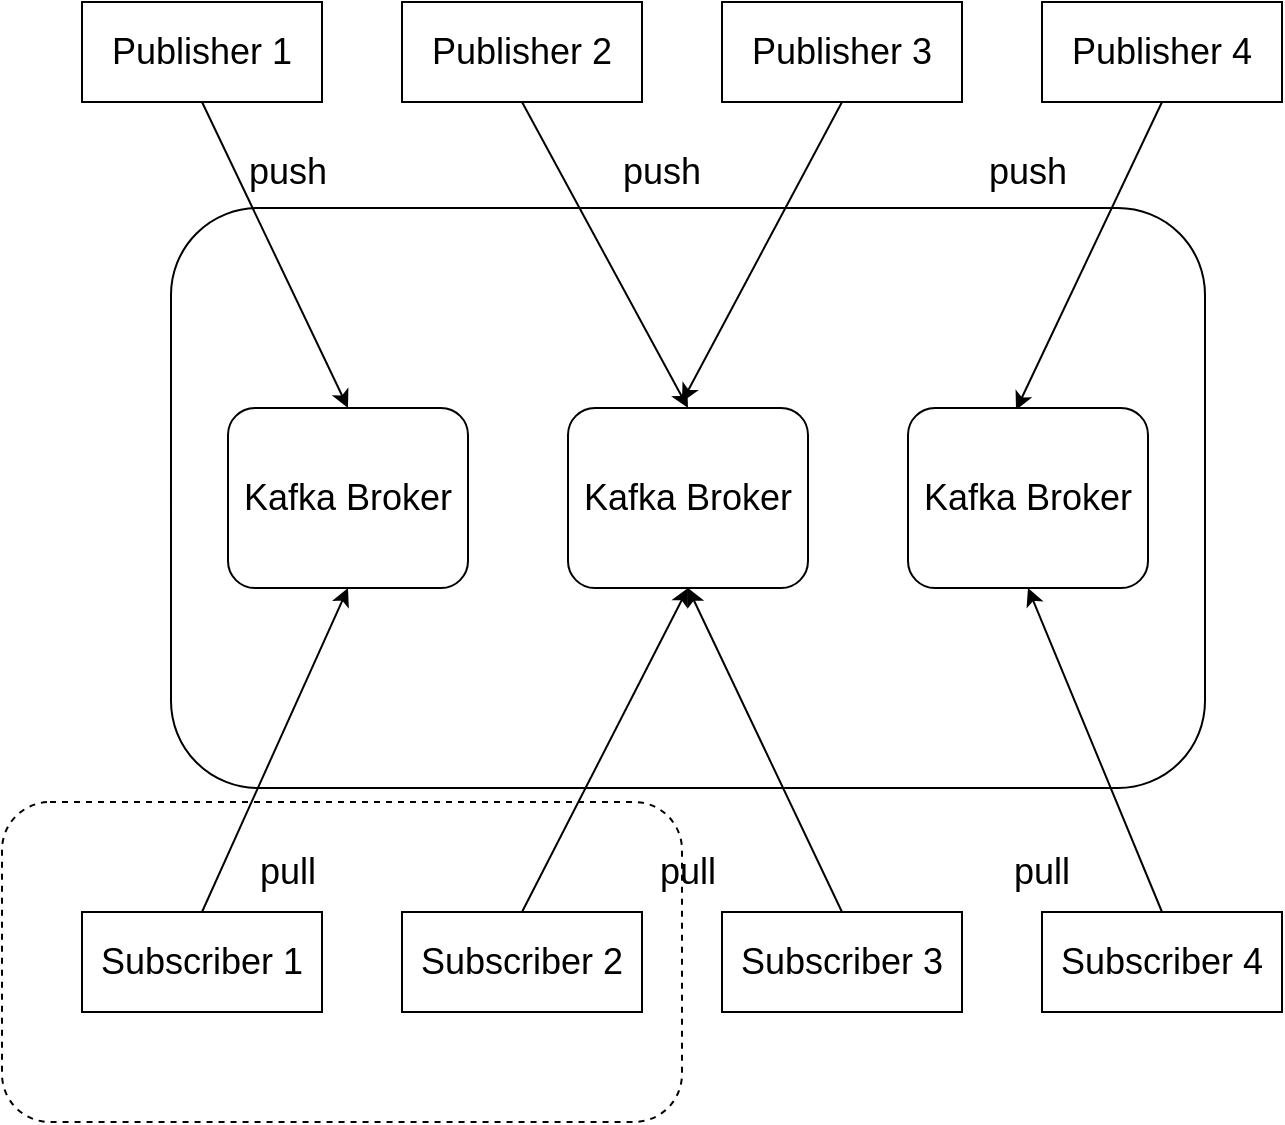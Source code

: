 <mxfile version="20.8.1" type="github">
  <diagram id="jnXlP2fREELKoyqUJuKA" name="第 1 页">
    <mxGraphModel dx="1026" dy="693" grid="1" gridSize="10" guides="1" tooltips="1" connect="1" arrows="1" fold="1" page="1" pageScale="1" pageWidth="827" pageHeight="1169" math="0" shadow="0">
      <root>
        <mxCell id="0" />
        <mxCell id="1" parent="0" />
        <mxCell id="lODuhmXB1Oiu2bwegmeS-17" value="" style="rounded=1;whiteSpace=wrap;html=1;fontSize=18;dashed=1;" vertex="1" parent="1">
          <mxGeometry x="20" y="530" width="340" height="160" as="geometry" />
        </mxCell>
        <mxCell id="lODuhmXB1Oiu2bwegmeS-11" value="" style="rounded=1;whiteSpace=wrap;html=1;fontSize=18;" vertex="1" parent="1">
          <mxGeometry x="104.5" y="233" width="517" height="290" as="geometry" />
        </mxCell>
        <mxCell id="lODuhmXB1Oiu2bwegmeS-18" style="edgeStyle=none;rounded=0;orthogonalLoop=1;jettySize=auto;html=1;exitX=0.5;exitY=1;exitDx=0;exitDy=0;entryX=0.5;entryY=0;entryDx=0;entryDy=0;fontSize=18;" edge="1" parent="1" source="lODuhmXB1Oiu2bwegmeS-1" target="lODuhmXB1Oiu2bwegmeS-5">
          <mxGeometry relative="1" as="geometry" />
        </mxCell>
        <mxCell id="lODuhmXB1Oiu2bwegmeS-1" value="Publisher 1" style="rounded=0;whiteSpace=wrap;html=1;fontSize=18;" vertex="1" parent="1">
          <mxGeometry x="60" y="130" width="120" height="50" as="geometry" />
        </mxCell>
        <mxCell id="lODuhmXB1Oiu2bwegmeS-19" style="edgeStyle=none;rounded=0;orthogonalLoop=1;jettySize=auto;html=1;exitX=0.5;exitY=1;exitDx=0;exitDy=0;entryX=0.5;entryY=0;entryDx=0;entryDy=0;fontSize=18;" edge="1" parent="1" source="lODuhmXB1Oiu2bwegmeS-2" target="lODuhmXB1Oiu2bwegmeS-6">
          <mxGeometry relative="1" as="geometry" />
        </mxCell>
        <mxCell id="lODuhmXB1Oiu2bwegmeS-2" value="Publisher 2" style="rounded=0;whiteSpace=wrap;html=1;fontSize=18;" vertex="1" parent="1">
          <mxGeometry x="220" y="130" width="120" height="50" as="geometry" />
        </mxCell>
        <mxCell id="lODuhmXB1Oiu2bwegmeS-20" style="edgeStyle=none;rounded=0;orthogonalLoop=1;jettySize=auto;html=1;exitX=0.5;exitY=1;exitDx=0;exitDy=0;fontSize=18;" edge="1" parent="1" source="lODuhmXB1Oiu2bwegmeS-3">
          <mxGeometry relative="1" as="geometry">
            <mxPoint x="360" y="330" as="targetPoint" />
          </mxGeometry>
        </mxCell>
        <mxCell id="lODuhmXB1Oiu2bwegmeS-3" value="Publisher 3" style="rounded=0;whiteSpace=wrap;html=1;fontSize=18;" vertex="1" parent="1">
          <mxGeometry x="380" y="130" width="120" height="50" as="geometry" />
        </mxCell>
        <mxCell id="lODuhmXB1Oiu2bwegmeS-21" style="edgeStyle=none;rounded=0;orthogonalLoop=1;jettySize=auto;html=1;exitX=0.5;exitY=1;exitDx=0;exitDy=0;entryX=0.45;entryY=0.011;entryDx=0;entryDy=0;entryPerimeter=0;fontSize=18;" edge="1" parent="1" source="lODuhmXB1Oiu2bwegmeS-4" target="lODuhmXB1Oiu2bwegmeS-7">
          <mxGeometry relative="1" as="geometry" />
        </mxCell>
        <mxCell id="lODuhmXB1Oiu2bwegmeS-4" value="Publisher 4" style="rounded=0;whiteSpace=wrap;html=1;fontSize=18;" vertex="1" parent="1">
          <mxGeometry x="540" y="130" width="120" height="50" as="geometry" />
        </mxCell>
        <mxCell id="lODuhmXB1Oiu2bwegmeS-5" value="Kafka Broker" style="rounded=1;whiteSpace=wrap;html=1;fontSize=18;" vertex="1" parent="1">
          <mxGeometry x="133" y="333" width="120" height="90" as="geometry" />
        </mxCell>
        <mxCell id="lODuhmXB1Oiu2bwegmeS-6" value="Kafka Broker" style="rounded=1;whiteSpace=wrap;html=1;fontSize=18;" vertex="1" parent="1">
          <mxGeometry x="303" y="333" width="120" height="90" as="geometry" />
        </mxCell>
        <mxCell id="lODuhmXB1Oiu2bwegmeS-7" value="Kafka Broker" style="rounded=1;whiteSpace=wrap;html=1;fontSize=18;" vertex="1" parent="1">
          <mxGeometry x="473" y="333" width="120" height="90" as="geometry" />
        </mxCell>
        <mxCell id="lODuhmXB1Oiu2bwegmeS-22" style="edgeStyle=none;rounded=0;orthogonalLoop=1;jettySize=auto;html=1;exitX=0.5;exitY=0;exitDx=0;exitDy=0;entryX=0.5;entryY=1;entryDx=0;entryDy=0;fontSize=18;" edge="1" parent="1" source="lODuhmXB1Oiu2bwegmeS-12" target="lODuhmXB1Oiu2bwegmeS-5">
          <mxGeometry relative="1" as="geometry" />
        </mxCell>
        <mxCell id="lODuhmXB1Oiu2bwegmeS-12" value="Subscriber 1" style="rounded=0;whiteSpace=wrap;html=1;fontSize=18;" vertex="1" parent="1">
          <mxGeometry x="60" y="585" width="120" height="50" as="geometry" />
        </mxCell>
        <mxCell id="lODuhmXB1Oiu2bwegmeS-23" style="edgeStyle=none;rounded=0;orthogonalLoop=1;jettySize=auto;html=1;exitX=0.5;exitY=0;exitDx=0;exitDy=0;entryX=0.5;entryY=1;entryDx=0;entryDy=0;fontSize=18;" edge="1" parent="1" source="lODuhmXB1Oiu2bwegmeS-13" target="lODuhmXB1Oiu2bwegmeS-6">
          <mxGeometry relative="1" as="geometry" />
        </mxCell>
        <mxCell id="lODuhmXB1Oiu2bwegmeS-13" value="Subscriber 2" style="rounded=0;whiteSpace=wrap;html=1;fontSize=18;" vertex="1" parent="1">
          <mxGeometry x="220" y="585" width="120" height="50" as="geometry" />
        </mxCell>
        <mxCell id="lODuhmXB1Oiu2bwegmeS-25" style="edgeStyle=none;rounded=0;orthogonalLoop=1;jettySize=auto;html=1;exitX=0.5;exitY=0;exitDx=0;exitDy=0;entryX=0.5;entryY=1;entryDx=0;entryDy=0;fontSize=18;" edge="1" parent="1" source="lODuhmXB1Oiu2bwegmeS-14" target="lODuhmXB1Oiu2bwegmeS-6">
          <mxGeometry relative="1" as="geometry" />
        </mxCell>
        <mxCell id="lODuhmXB1Oiu2bwegmeS-14" value="Subscriber 3" style="rounded=0;whiteSpace=wrap;html=1;fontSize=18;" vertex="1" parent="1">
          <mxGeometry x="380" y="585" width="120" height="50" as="geometry" />
        </mxCell>
        <mxCell id="lODuhmXB1Oiu2bwegmeS-24" style="edgeStyle=none;rounded=0;orthogonalLoop=1;jettySize=auto;html=1;exitX=0.5;exitY=0;exitDx=0;exitDy=0;entryX=0.5;entryY=1;entryDx=0;entryDy=0;fontSize=18;" edge="1" parent="1" source="lODuhmXB1Oiu2bwegmeS-15" target="lODuhmXB1Oiu2bwegmeS-7">
          <mxGeometry relative="1" as="geometry" />
        </mxCell>
        <mxCell id="lODuhmXB1Oiu2bwegmeS-15" value="Subscriber 4" style="rounded=0;whiteSpace=wrap;html=1;fontSize=18;" vertex="1" parent="1">
          <mxGeometry x="540" y="585" width="120" height="50" as="geometry" />
        </mxCell>
        <mxCell id="lODuhmXB1Oiu2bwegmeS-26" value="push" style="text;html=1;strokeColor=none;fillColor=none;align=center;verticalAlign=middle;whiteSpace=wrap;rounded=0;dashed=1;fontSize=18;" vertex="1" parent="1">
          <mxGeometry x="133" y="200" width="60" height="30" as="geometry" />
        </mxCell>
        <mxCell id="lODuhmXB1Oiu2bwegmeS-27" value="push" style="text;html=1;strokeColor=none;fillColor=none;align=center;verticalAlign=middle;whiteSpace=wrap;rounded=0;dashed=1;fontSize=18;" vertex="1" parent="1">
          <mxGeometry x="320" y="200" width="60" height="30" as="geometry" />
        </mxCell>
        <mxCell id="lODuhmXB1Oiu2bwegmeS-28" value="push" style="text;html=1;strokeColor=none;fillColor=none;align=center;verticalAlign=middle;whiteSpace=wrap;rounded=0;dashed=1;fontSize=18;" vertex="1" parent="1">
          <mxGeometry x="503" y="200" width="60" height="30" as="geometry" />
        </mxCell>
        <mxCell id="lODuhmXB1Oiu2bwegmeS-29" value="pull" style="text;html=1;strokeColor=none;fillColor=none;align=center;verticalAlign=middle;whiteSpace=wrap;rounded=0;dashed=1;fontSize=18;" vertex="1" parent="1">
          <mxGeometry x="133" y="550" width="60" height="30" as="geometry" />
        </mxCell>
        <mxCell id="lODuhmXB1Oiu2bwegmeS-30" value="pull" style="text;html=1;strokeColor=none;fillColor=none;align=center;verticalAlign=middle;whiteSpace=wrap;rounded=0;dashed=1;fontSize=18;" vertex="1" parent="1">
          <mxGeometry x="333" y="550" width="60" height="30" as="geometry" />
        </mxCell>
        <mxCell id="lODuhmXB1Oiu2bwegmeS-31" value="pull" style="text;html=1;strokeColor=none;fillColor=none;align=center;verticalAlign=middle;whiteSpace=wrap;rounded=0;dashed=1;fontSize=18;" vertex="1" parent="1">
          <mxGeometry x="510" y="550" width="60" height="30" as="geometry" />
        </mxCell>
      </root>
    </mxGraphModel>
  </diagram>
</mxfile>
